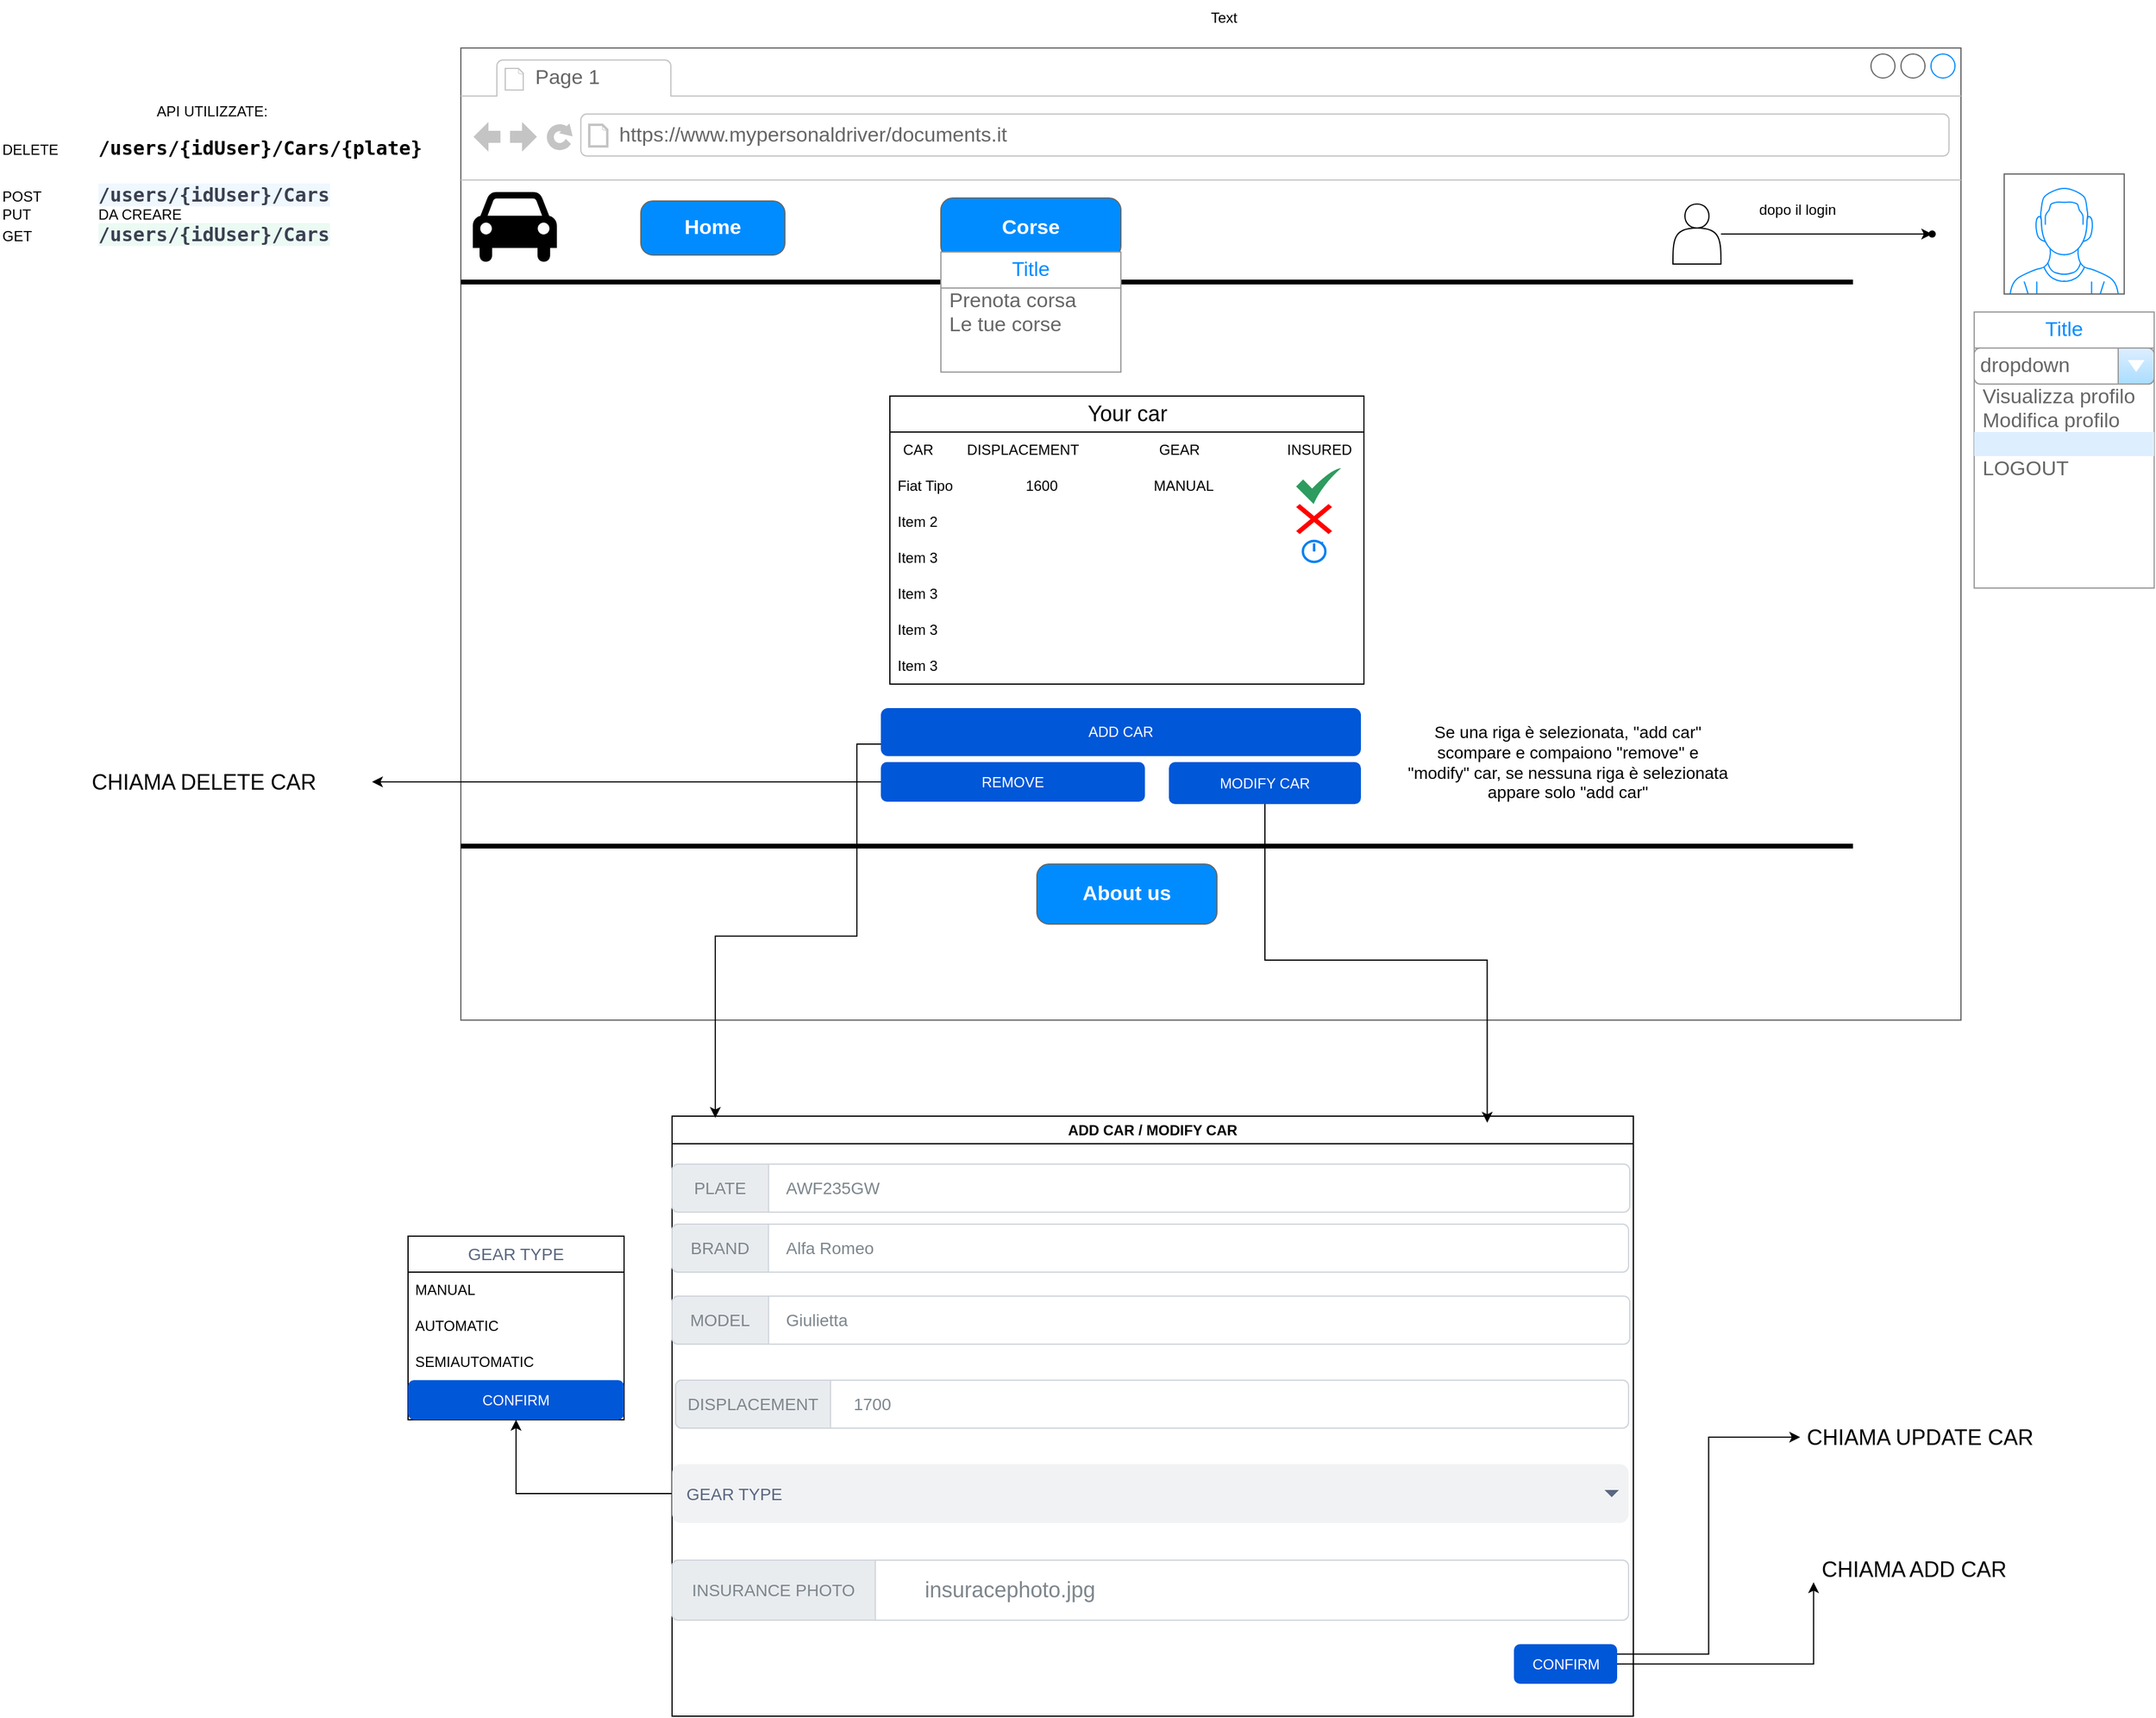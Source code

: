 <mxfile version="24.8.4">
  <diagram name="Pagina-1" id="rHGYhstb4V4wOYXTuVXr">
    <mxGraphModel dx="2920" dy="2144" grid="1" gridSize="10" guides="1" tooltips="1" connect="1" arrows="1" fold="1" page="1" pageScale="1" pageWidth="827" pageHeight="1169" math="0" shadow="0">
      <root>
        <mxCell id="0" />
        <mxCell id="1" parent="0" />
        <mxCell id="P8MgEs2GI8Q2anMYYOSi-1" value="" style="strokeWidth=1;shadow=0;dashed=0;align=center;html=1;shape=mxgraph.mockup.containers.browserWindow;rSize=0;strokeColor=#666666;strokeColor2=#008cff;strokeColor3=#c4c4c4;mainText=,;recursiveResize=0;movable=1;resizable=1;rotatable=1;deletable=1;editable=1;locked=0;connectable=1;" parent="1" vertex="1">
          <mxGeometry x="54" y="-10" width="1250" height="810" as="geometry" />
        </mxCell>
        <mxCell id="P8MgEs2GI8Q2anMYYOSi-2" value="Page 1" style="strokeWidth=1;shadow=0;dashed=0;align=center;html=1;shape=mxgraph.mockup.containers.anchor;fontSize=17;fontColor=#666666;align=left;whiteSpace=wrap;" parent="P8MgEs2GI8Q2anMYYOSi-1" vertex="1">
          <mxGeometry x="60" y="12" width="110" height="26" as="geometry" />
        </mxCell>
        <mxCell id="P8MgEs2GI8Q2anMYYOSi-3" value="https://www.mypersonaldriver/documents.it" style="strokeWidth=1;shadow=0;dashed=0;align=center;html=1;shape=mxgraph.mockup.containers.anchor;rSize=0;fontSize=17;fontColor=#666666;align=left;" parent="P8MgEs2GI8Q2anMYYOSi-1" vertex="1">
          <mxGeometry x="130" y="60" width="250" height="26" as="geometry" />
        </mxCell>
        <mxCell id="P8MgEs2GI8Q2anMYYOSi-4" value="" style="shape=actor;whiteSpace=wrap;html=1;" parent="P8MgEs2GI8Q2anMYYOSi-1" vertex="1">
          <mxGeometry x="1010" y="130" width="40" height="50" as="geometry" />
        </mxCell>
        <mxCell id="P8MgEs2GI8Q2anMYYOSi-5" value="dopo il login&amp;nbsp;" style="text;html=1;align=center;verticalAlign=middle;resizable=0;points=[];autosize=1;strokeColor=none;fillColor=none;" parent="P8MgEs2GI8Q2anMYYOSi-1" vertex="1">
          <mxGeometry x="1070" y="120" width="90" height="30" as="geometry" />
        </mxCell>
        <mxCell id="P8MgEs2GI8Q2anMYYOSi-6" value="" style="line;strokeWidth=4;html=1;perimeter=backbonePerimeter;points=[];outlineConnect=0;" parent="P8MgEs2GI8Q2anMYYOSi-1" vertex="1">
          <mxGeometry y="190" width="1160" height="10" as="geometry" />
        </mxCell>
        <mxCell id="P8MgEs2GI8Q2anMYYOSi-7" value="" style="shape=mxgraph.signs.transportation.car_4;html=1;pointerEvents=1;fillColor=#000000;strokeColor=none;verticalLabelPosition=bottom;verticalAlign=top;align=center;" parent="P8MgEs2GI8Q2anMYYOSi-1" vertex="1">
          <mxGeometry x="10" y="120" width="70" height="60" as="geometry" />
        </mxCell>
        <mxCell id="P8MgEs2GI8Q2anMYYOSi-8" value="Home" style="strokeWidth=1;shadow=0;dashed=0;align=center;html=1;shape=mxgraph.mockup.buttons.button;strokeColor=#666666;fontColor=#ffffff;mainText=;buttonStyle=round;fontSize=17;fontStyle=1;fillColor=#008cff;whiteSpace=wrap;" parent="P8MgEs2GI8Q2anMYYOSi-1" vertex="1">
          <mxGeometry x="150" y="127.5" width="120" height="45" as="geometry" />
        </mxCell>
        <mxCell id="P8MgEs2GI8Q2anMYYOSi-9" value="" style="line;strokeWidth=4;html=1;perimeter=backbonePerimeter;points=[];outlineConnect=0;" parent="P8MgEs2GI8Q2anMYYOSi-1" vertex="1">
          <mxGeometry y="660" width="1160" height="10" as="geometry" />
        </mxCell>
        <mxCell id="P8MgEs2GI8Q2anMYYOSi-10" value="About us" style="strokeWidth=1;shadow=0;dashed=0;align=center;html=1;shape=mxgraph.mockup.buttons.button;strokeColor=#666666;fontColor=#ffffff;mainText=;buttonStyle=round;fontSize=17;fontStyle=1;fillColor=#008cff;whiteSpace=wrap;" parent="P8MgEs2GI8Q2anMYYOSi-1" vertex="1">
          <mxGeometry x="480" y="680" width="150" height="50" as="geometry" />
        </mxCell>
        <mxCell id="P8MgEs2GI8Q2anMYYOSi-11" value="Corse" style="strokeWidth=1;shadow=0;dashed=0;align=center;html=1;shape=mxgraph.mockup.buttons.button;strokeColor=#666666;fontColor=#ffffff;mainText=;buttonStyle=round;fontSize=17;fontStyle=1;fillColor=#008cff;whiteSpace=wrap;" parent="P8MgEs2GI8Q2anMYYOSi-1" vertex="1">
          <mxGeometry x="400" y="125" width="150" height="50" as="geometry" />
        </mxCell>
        <mxCell id="P8MgEs2GI8Q2anMYYOSi-33" value="&lt;span style=&quot;font-size: 18px;&quot;&gt;Your car&lt;/span&gt;" style="swimlane;fontStyle=0;childLayout=stackLayout;horizontal=1;startSize=30;horizontalStack=0;resizeParent=1;resizeParentMax=0;resizeLast=0;collapsible=1;marginBottom=0;whiteSpace=wrap;html=1;movable=0;resizable=0;rotatable=0;deletable=0;editable=0;locked=1;connectable=0;" parent="P8MgEs2GI8Q2anMYYOSi-1" vertex="1">
          <mxGeometry x="357.5" y="290" width="395" height="240" as="geometry" />
        </mxCell>
        <mxCell id="P8MgEs2GI8Q2anMYYOSi-52" value="CAR&lt;span style=&quot;white-space: pre;&quot;&gt;&#x9;&lt;/span&gt;&lt;span style=&quot;white-space: pre;&quot;&gt;DISPLACEMENT&lt;span style=&quot;white-space: pre;&quot;&gt;&#x9;&lt;/span&gt;&lt;span style=&quot;white-space: pre;&quot;&gt;&#x9;&lt;/span&gt;&lt;span style=&quot;white-space: pre;&quot;&gt;&#x9;&lt;/span&gt;&lt;/span&gt;GEAR&lt;span style=&quot;white-space: pre;&quot;&gt;&#x9;&lt;span style=&quot;white-space: pre;&quot;&gt;&#x9;&lt;/span&gt;&lt;span style=&quot;white-space: pre;&quot;&gt;&#x9;&lt;/span&gt;&lt;/span&gt;INSURED" style="text;html=1;align=center;verticalAlign=middle;whiteSpace=wrap;rounded=0;movable=1;resizable=1;rotatable=1;deletable=1;editable=1;locked=0;connectable=1;" parent="P8MgEs2GI8Q2anMYYOSi-33" vertex="1">
          <mxGeometry y="30" width="395" height="30" as="geometry" />
        </mxCell>
        <mxCell id="P8MgEs2GI8Q2anMYYOSi-34" value="Fiat Tipo&lt;span style=&quot;white-space: pre;&quot;&gt;&#x9;&lt;/span&gt;&lt;span style=&quot;white-space: pre;&quot;&gt;&#x9;&lt;span style=&quot;white-space: pre;&quot;&gt;&#x9;&lt;/span&gt;&lt;/span&gt;1600&lt;span style=&quot;white-space: pre;&quot;&gt;&#x9;&lt;/span&gt;&lt;span style=&quot;white-space: pre;&quot;&gt;&#x9;&lt;/span&gt;&lt;span style=&quot;white-space: pre;&quot;&gt;&#x9;&lt;/span&gt;MANUAL" style="text;strokeColor=none;fillColor=none;align=left;verticalAlign=middle;spacingLeft=4;spacingRight=4;overflow=hidden;points=[[0,0.5],[1,0.5]];portConstraint=eastwest;rotatable=1;whiteSpace=wrap;html=1;movable=1;resizable=1;deletable=1;editable=1;locked=0;connectable=1;" parent="P8MgEs2GI8Q2anMYYOSi-33" vertex="1">
          <mxGeometry y="60" width="395" height="30" as="geometry" />
        </mxCell>
        <mxCell id="P8MgEs2GI8Q2anMYYOSi-35" value="Item 2" style="text;strokeColor=none;fillColor=none;align=left;verticalAlign=middle;spacingLeft=4;spacingRight=4;overflow=hidden;points=[[0,0.5],[1,0.5]];portConstraint=eastwest;rotatable=1;whiteSpace=wrap;html=1;movable=1;resizable=1;deletable=1;editable=1;locked=0;connectable=1;" parent="P8MgEs2GI8Q2anMYYOSi-33" vertex="1">
          <mxGeometry y="90" width="395" height="30" as="geometry" />
        </mxCell>
        <mxCell id="P8MgEs2GI8Q2anMYYOSi-41" value="Item 3" style="text;strokeColor=none;fillColor=none;align=left;verticalAlign=middle;spacingLeft=4;spacingRight=4;overflow=hidden;points=[[0,0.5],[1,0.5]];portConstraint=eastwest;rotatable=1;whiteSpace=wrap;html=1;movable=1;resizable=1;deletable=1;editable=1;locked=0;connectable=1;" parent="P8MgEs2GI8Q2anMYYOSi-33" vertex="1">
          <mxGeometry y="120" width="395" height="30" as="geometry" />
        </mxCell>
        <mxCell id="P8MgEs2GI8Q2anMYYOSi-42" value="Item 3" style="text;strokeColor=none;fillColor=none;align=left;verticalAlign=middle;spacingLeft=4;spacingRight=4;overflow=hidden;points=[[0,0.5],[1,0.5]];portConstraint=eastwest;rotatable=1;whiteSpace=wrap;html=1;movable=1;resizable=1;deletable=1;editable=1;locked=0;connectable=1;" parent="P8MgEs2GI8Q2anMYYOSi-33" vertex="1">
          <mxGeometry y="150" width="395" height="30" as="geometry" />
        </mxCell>
        <mxCell id="P8MgEs2GI8Q2anMYYOSi-43" value="Item 3" style="text;strokeColor=none;fillColor=none;align=left;verticalAlign=middle;spacingLeft=4;spacingRight=4;overflow=hidden;points=[[0,0.5],[1,0.5]];portConstraint=eastwest;rotatable=1;whiteSpace=wrap;html=1;movable=1;resizable=1;deletable=1;editable=1;locked=0;connectable=1;" parent="P8MgEs2GI8Q2anMYYOSi-33" vertex="1">
          <mxGeometry y="180" width="395" height="30" as="geometry" />
        </mxCell>
        <mxCell id="P8MgEs2GI8Q2anMYYOSi-44" value="Item 3" style="text;strokeColor=none;fillColor=none;align=left;verticalAlign=middle;spacingLeft=4;spacingRight=4;overflow=hidden;points=[[0,0.5],[1,0.5]];portConstraint=eastwest;rotatable=1;whiteSpace=wrap;html=1;movable=1;resizable=1;deletable=1;editable=1;locked=0;connectable=1;" parent="P8MgEs2GI8Q2anMYYOSi-33" vertex="1">
          <mxGeometry y="210" width="395" height="30" as="geometry" />
        </mxCell>
        <mxCell id="P8MgEs2GI8Q2anMYYOSi-47" value="ADD CAR" style="rounded=1;fillColor=#0057D8;strokeColor=none;html=1;whiteSpace=wrap;fontColor=#ffffff;align=center;verticalAlign=middle;fontStyle=0;fontSize=12;sketch=0;" parent="P8MgEs2GI8Q2anMYYOSi-1" vertex="1">
          <mxGeometry x="350" y="550" width="400" height="40" as="geometry" />
        </mxCell>
        <mxCell id="P8MgEs2GI8Q2anMYYOSi-48" value="MODIFY CAR" style="rounded=1;fillColor=#0057D8;strokeColor=none;html=1;whiteSpace=wrap;fontColor=#ffffff;align=center;verticalAlign=middle;fontStyle=0;fontSize=12;sketch=0;" parent="P8MgEs2GI8Q2anMYYOSi-1" vertex="1">
          <mxGeometry x="590" y="595" width="160" height="35" as="geometry" />
        </mxCell>
        <mxCell id="P8MgEs2GI8Q2anMYYOSi-53" value="" style="sketch=0;html=1;aspect=fixed;strokeColor=none;shadow=0;align=center;fillColor=#2D9C5E;verticalAlign=top;labelPosition=center;verticalLabelPosition=bottom;shape=mxgraph.gcp2.check;movable=1;resizable=1;rotatable=1;deletable=1;editable=1;locked=0;connectable=1;" parent="P8MgEs2GI8Q2anMYYOSi-1" vertex="1">
          <mxGeometry x="696" y="350" width="37.5" height="30" as="geometry" />
        </mxCell>
        <mxCell id="P8MgEs2GI8Q2anMYYOSi-54" value="" style="shape=mxgraph.mockup.markup.redX;fillColor=#ff0000;html=1;shadow=0;whiteSpace=wrap;strokeColor=none;movable=1;resizable=1;rotatable=1;deletable=1;editable=1;locked=0;connectable=1;" parent="P8MgEs2GI8Q2anMYYOSi-1" vertex="1">
          <mxGeometry x="696" y="380" width="30" height="25" as="geometry" />
        </mxCell>
        <mxCell id="P8MgEs2GI8Q2anMYYOSi-56" value="REMOVE" style="rounded=1;fillColor=#0057D8;strokeColor=none;html=1;whiteSpace=wrap;fontColor=#ffffff;align=center;verticalAlign=middle;fontStyle=0;fontSize=12;sketch=0;movable=1;resizable=1;rotatable=1;deletable=1;editable=1;locked=0;connectable=1;" parent="P8MgEs2GI8Q2anMYYOSi-1" vertex="1">
          <mxGeometry x="350" y="595" width="220" height="33" as="geometry" />
        </mxCell>
        <mxCell id="P8MgEs2GI8Q2anMYYOSi-57" style="edgeStyle=orthogonalEdgeStyle;rounded=0;orthogonalLoop=1;jettySize=auto;html=1;exitX=0.5;exitY=1;exitDx=0;exitDy=0;" parent="P8MgEs2GI8Q2anMYYOSi-1" source="P8MgEs2GI8Q2anMYYOSi-47" target="P8MgEs2GI8Q2anMYYOSi-47" edge="1">
          <mxGeometry relative="1" as="geometry" />
        </mxCell>
        <mxCell id="P8MgEs2GI8Q2anMYYOSi-112" value="" style="html=1;verticalLabelPosition=bottom;align=center;labelBackgroundColor=#ffffff;verticalAlign=top;strokeWidth=2;strokeColor=#0080F0;shadow=0;dashed=0;shape=mxgraph.ios7.icons.stopwatch;" parent="P8MgEs2GI8Q2anMYYOSi-1" vertex="1">
          <mxGeometry x="701.63" y="410" width="18.75" height="18.2" as="geometry" />
        </mxCell>
        <mxCell id="P8MgEs2GI8Q2anMYYOSi-124" value="&lt;span style=&quot;font-size: 14px;&quot;&gt;Se una riga è selezionata, &quot;add car&quot; scompare e compaiono &quot;remove&quot; e &quot;modify&quot; car, se nessuna riga è selezionata appare solo &quot;add car&quot;&lt;/span&gt;" style="text;html=1;align=center;verticalAlign=middle;whiteSpace=wrap;rounded=0;" parent="P8MgEs2GI8Q2anMYYOSi-1" vertex="1">
          <mxGeometry x="786" y="537" width="273" height="115" as="geometry" />
        </mxCell>
        <mxCell id="P8MgEs2GI8Q2anMYYOSi-17" value="" style="verticalLabelPosition=bottom;shadow=0;dashed=0;align=center;html=1;verticalAlign=top;strokeWidth=1;shape=mxgraph.mockup.containers.userMale;strokeColor=#666666;strokeColor2=#008cff;" parent="1" vertex="1">
          <mxGeometry x="1340" y="95" width="100" height="100" as="geometry" />
        </mxCell>
        <mxCell id="P8MgEs2GI8Q2anMYYOSi-18" value="" style="shape=waypoint;sketch=0;size=6;pointerEvents=1;points=[];fillColor=default;resizable=0;rotatable=0;perimeter=centerPerimeter;snapToPoint=1;" parent="1" vertex="1">
          <mxGeometry x="1270" y="135" width="20" height="20" as="geometry" />
        </mxCell>
        <mxCell id="P8MgEs2GI8Q2anMYYOSi-19" value="" style="edgeStyle=orthogonalEdgeStyle;rounded=0;orthogonalLoop=1;jettySize=auto;html=1;" parent="1" source="P8MgEs2GI8Q2anMYYOSi-4" target="P8MgEs2GI8Q2anMYYOSi-18" edge="1">
          <mxGeometry relative="1" as="geometry" />
        </mxCell>
        <mxCell id="P8MgEs2GI8Q2anMYYOSi-20" value="Title" style="swimlane;strokeColor=#999999;swimlaneFillColor=#FFFFFF;fillColor=#ffffff;fontColor=#008CFF;fontStyle=0;childLayout=stackLayout;horizontal=1;startSize=30;horizontalStack=0;resizeParent=1;resizeParentMax=0;resizeLast=0;collapsible=0;marginBottom=0;whiteSpace=wrap;html=1;fontSize=17;" parent="1" vertex="1">
          <mxGeometry x="454" y="160" width="150" height="100" as="geometry" />
        </mxCell>
        <mxCell id="P8MgEs2GI8Q2anMYYOSi-21" value="Prenota corsa" style="text;spacing=0;strokeColor=none;align=left;verticalAlign=middle;spacingLeft=7;spacingRight=10;overflow=hidden;points=[[0,0.5],[1,0.5]];portConstraint=eastwest;rotatable=0;whiteSpace=wrap;html=1;fillColor=none;fontColor=#666666;fontSize=17;" parent="P8MgEs2GI8Q2anMYYOSi-20" vertex="1">
          <mxGeometry y="30" width="150" height="20" as="geometry" />
        </mxCell>
        <mxCell id="P8MgEs2GI8Q2anMYYOSi-22" value="Le tue corse" style="text;spacing=0;strokeColor=none;align=left;verticalAlign=middle;spacingLeft=7;spacingRight=10;overflow=hidden;points=[[0,0.5],[1,0.5]];portConstraint=eastwest;rotatable=0;whiteSpace=wrap;html=1;rSize=5;fillColor=none;fontColor=#666666;fontSize=17;" parent="P8MgEs2GI8Q2anMYYOSi-20" vertex="1">
          <mxGeometry y="50" width="150" height="20" as="geometry" />
        </mxCell>
        <mxCell id="P8MgEs2GI8Q2anMYYOSi-23" value="" style="text;spacing=0;strokeColor=none;align=left;verticalAlign=middle;spacingLeft=7;spacingRight=10;overflow=hidden;points=[[0,0.5],[1,0.5]];portConstraint=eastwest;rotatable=0;whiteSpace=wrap;html=1;fillColor=none;fontColor=#666666;fontSize=17;" parent="P8MgEs2GI8Q2anMYYOSi-20" vertex="1">
          <mxGeometry y="70" width="150" height="30" as="geometry" />
        </mxCell>
        <mxCell id="P8MgEs2GI8Q2anMYYOSi-24" value="Title" style="swimlane;strokeColor=#999999;swimlaneFillColor=#FFFFFF;fillColor=#ffffff;fontColor=#008CFF;fontStyle=0;childLayout=stackLayout;horizontal=1;startSize=30;horizontalStack=0;resizeParent=1;resizeParentMax=0;resizeLast=0;collapsible=0;marginBottom=0;whiteSpace=wrap;html=1;fontSize=17;" parent="1" vertex="1">
          <mxGeometry x="1315" y="210" width="150" height="230" as="geometry" />
        </mxCell>
        <mxCell id="P8MgEs2GI8Q2anMYYOSi-25" value="dropdown" style="strokeWidth=1;shadow=0;dashed=0;align=center;html=1;shape=mxgraph.mockup.forms.comboBox;strokeColor=#999999;fillColor=#ddeeff;align=left;fillColor2=#aaddff;mainText=;fontColor=#666666;fontSize=17;spacingLeft=3;" parent="P8MgEs2GI8Q2anMYYOSi-24" vertex="1">
          <mxGeometry y="30" width="150" height="30" as="geometry" />
        </mxCell>
        <mxCell id="P8MgEs2GI8Q2anMYYOSi-26" value="Visualizza profilo" style="text;spacing=0;strokeColor=none;align=left;verticalAlign=middle;spacingLeft=7;spacingRight=10;overflow=hidden;points=[[0,0.5],[1,0.5]];portConstraint=eastwest;rotatable=0;whiteSpace=wrap;html=1;fillColor=none;fontColor=#666666;fontSize=17;" parent="P8MgEs2GI8Q2anMYYOSi-24" vertex="1">
          <mxGeometry y="60" width="150" height="20" as="geometry" />
        </mxCell>
        <mxCell id="P8MgEs2GI8Q2anMYYOSi-27" value="Modifica profilo" style="text;spacing=0;strokeColor=none;align=left;verticalAlign=middle;spacingLeft=7;spacingRight=10;overflow=hidden;points=[[0,0.5],[1,0.5]];portConstraint=eastwest;rotatable=0;whiteSpace=wrap;html=1;rSize=5;fillColor=none;fontColor=#666666;fontSize=17;" parent="P8MgEs2GI8Q2anMYYOSi-24" vertex="1">
          <mxGeometry y="80" width="150" height="20" as="geometry" />
        </mxCell>
        <mxCell id="P8MgEs2GI8Q2anMYYOSi-28" value="" style="text;spacing=0;strokeColor=none;align=left;verticalAlign=middle;spacingLeft=7;spacingRight=10;overflow=hidden;points=[[0,0.5],[1,0.5]];portConstraint=eastwest;rotatable=0;whiteSpace=wrap;html=1;rSize=5;fillColor=#DDEEFF;fontColor=#666666;fontSize=17;" parent="P8MgEs2GI8Q2anMYYOSi-24" vertex="1">
          <mxGeometry y="100" width="150" height="20" as="geometry" />
        </mxCell>
        <mxCell id="P8MgEs2GI8Q2anMYYOSi-29" value="LOGOUT" style="text;spacing=0;strokeColor=none;align=left;verticalAlign=middle;spacingLeft=7;spacingRight=10;overflow=hidden;points=[[0,0.5],[1,0.5]];portConstraint=eastwest;rotatable=0;whiteSpace=wrap;html=1;fillColor=none;fontColor=#666666;fontSize=17;" parent="P8MgEs2GI8Q2anMYYOSi-24" vertex="1">
          <mxGeometry y="120" width="150" height="20" as="geometry" />
        </mxCell>
        <mxCell id="P8MgEs2GI8Q2anMYYOSi-30" value="" style="text;spacing=0;strokeColor=none;align=left;verticalAlign=middle;spacingLeft=7;spacingRight=10;overflow=hidden;points=[[0,0.5],[1,0.5]];portConstraint=eastwest;rotatable=0;whiteSpace=wrap;html=1;fillColor=none;fontColor=#666666;fontSize=17;" parent="P8MgEs2GI8Q2anMYYOSi-24" vertex="1">
          <mxGeometry y="140" width="150" height="90" as="geometry" />
        </mxCell>
        <mxCell id="P8MgEs2GI8Q2anMYYOSi-89" value="ADD CAR / MODIFY CAR" style="swimlane;whiteSpace=wrap;html=1;" parent="1" vertex="1">
          <mxGeometry x="230" y="880" width="801" height="500" as="geometry" />
        </mxCell>
        <mxCell id="P8MgEs2GI8Q2anMYYOSi-90" value="&lt;blockquote style=&quot;margin: 0 0 0 40px; border: none; padding: 0px;&quot;&gt;Alfa Romeo&lt;/blockquote&gt;" style="html=1;shadow=0;dashed=0;shape=mxgraph.bootstrap.rrect;rSize=5;strokeColor=#CED4DA;html=1;whiteSpace=wrap;fillColor=#FFFFFF;fontColor=#7D868C;align=left;spacing=15;spacingLeft=40;fontSize=14;" parent="P8MgEs2GI8Q2anMYYOSi-89" vertex="1">
          <mxGeometry y="90" width="797" height="40" as="geometry" />
        </mxCell>
        <mxCell id="P8MgEs2GI8Q2anMYYOSi-91" value="BRAND" style="html=1;shadow=0;dashed=0;shape=mxgraph.bootstrap.leftButton;strokeColor=inherit;gradientColor=inherit;fontColor=inherit;fillColor=#E9ECEF;rSize=5;perimeter=none;whiteSpace=wrap;resizeHeight=1;fontSize=14;" parent="P8MgEs2GI8Q2anMYYOSi-90" vertex="1">
          <mxGeometry width="80.302" height="40" as="geometry" />
        </mxCell>
        <mxCell id="P8MgEs2GI8Q2anMYYOSi-95" value="&lt;span style=&quot;white-space: pre;&quot;&gt;&#x9;&lt;/span&gt;&lt;span style=&quot;white-space: pre;&quot;&gt;&#x9;&lt;/span&gt;&lt;span style=&quot;white-space: pre;&quot;&gt;&#x9;&lt;/span&gt;1700" style="html=1;shadow=0;dashed=0;shape=mxgraph.bootstrap.rrect;rSize=5;strokeColor=#CED4DA;html=1;whiteSpace=wrap;fillColor=#FFFFFF;fontColor=#7D868C;align=left;spacing=15;spacingLeft=40;fontSize=14;" parent="P8MgEs2GI8Q2anMYYOSi-89" vertex="1">
          <mxGeometry x="3" y="220" width="794" height="40" as="geometry" />
        </mxCell>
        <mxCell id="P8MgEs2GI8Q2anMYYOSi-96" value="DISPLACEMENT" style="html=1;shadow=0;dashed=0;shape=mxgraph.bootstrap.leftButton;strokeColor=inherit;gradientColor=inherit;fontColor=inherit;fillColor=#E9ECEF;rSize=5;perimeter=none;whiteSpace=wrap;resizeHeight=1;fontSize=14;" parent="P8MgEs2GI8Q2anMYYOSi-95" vertex="1">
          <mxGeometry width="129.025" height="40" as="geometry" />
        </mxCell>
        <mxCell id="P8MgEs2GI8Q2anMYYOSi-100" value="&lt;span style=&quot;white-space: pre;&quot;&gt;&#x9;&lt;/span&gt;&lt;span style=&quot;white-space: pre;&quot;&gt;&#x9;&lt;/span&gt;&lt;span style=&quot;white-space: pre;&quot;&gt;&#x9;&lt;/span&gt;&lt;span style=&quot;white-space: pre;&quot;&gt;&#x9;&lt;/span&gt;&lt;span style=&quot;white-space: pre;&quot;&gt;&#x9;&lt;/span&gt;&lt;font style=&quot;font-size: 18px;&quot;&gt;insuracephoto.jpg&lt;/font&gt;" style="html=1;shadow=0;dashed=0;shape=mxgraph.bootstrap.rrect;rSize=5;strokeColor=#CED4DA;html=1;whiteSpace=wrap;fillColor=#FFFFFF;fontColor=#7D868C;align=left;spacing=15;spacingLeft=40;fontSize=14;" parent="P8MgEs2GI8Q2anMYYOSi-89" vertex="1">
          <mxGeometry y="370" width="797" height="50" as="geometry" />
        </mxCell>
        <mxCell id="P8MgEs2GI8Q2anMYYOSi-101" value="INSURANCE PHOTO" style="html=1;shadow=0;dashed=0;shape=mxgraph.bootstrap.leftButton;strokeColor=inherit;gradientColor=inherit;fontColor=inherit;fillColor=#E9ECEF;rSize=5;perimeter=none;whiteSpace=wrap;resizeHeight=1;fontSize=14;" parent="P8MgEs2GI8Q2anMYYOSi-100" vertex="1">
          <mxGeometry width="169.362" height="50" as="geometry" />
        </mxCell>
        <mxCell id="P8MgEs2GI8Q2anMYYOSi-108" value="" style="shape=image;html=1;verticalAlign=top;verticalLabelPosition=bottom;labelBackgroundColor=#ffffff;imageAspect=0;aspect=fixed;image=https://cdn1.iconfinder.com/data/icons/unicons-line-vol-6/24/upload-128.png" parent="P8MgEs2GI8Q2anMYYOSi-100" vertex="1">
          <mxGeometry x="743.202" y="5.833" width="30.552" height="30.552" as="geometry" />
        </mxCell>
        <mxCell id="P8MgEs2GI8Q2anMYYOSi-104" value="&lt;blockquote style=&quot;margin: 0 0 0 40px; border: none; padding: 0px;&quot;&gt;Giulietta&lt;/blockquote&gt;" style="html=1;shadow=0;dashed=0;shape=mxgraph.bootstrap.rrect;rSize=5;strokeColor=#CED4DA;html=1;whiteSpace=wrap;fillColor=#FFFFFF;fontColor=#7D868C;align=left;spacing=15;spacingLeft=40;fontSize=14;" parent="P8MgEs2GI8Q2anMYYOSi-89" vertex="1">
          <mxGeometry y="150" width="798" height="40" as="geometry" />
        </mxCell>
        <mxCell id="P8MgEs2GI8Q2anMYYOSi-105" value="MODEL" style="html=1;shadow=0;dashed=0;shape=mxgraph.bootstrap.leftButton;strokeColor=inherit;gradientColor=inherit;fontColor=inherit;fillColor=#E9ECEF;rSize=5;perimeter=none;whiteSpace=wrap;resizeHeight=1;fontSize=14;" parent="P8MgEs2GI8Q2anMYYOSi-104" vertex="1">
          <mxGeometry width="80.403" height="40" as="geometry" />
        </mxCell>
        <mxCell id="P8MgEs2GI8Q2anMYYOSi-106" value="&lt;span style=&quot;font-size: 14px;&quot;&gt;GEAR TYPE&lt;/span&gt;" style="rounded=1;fillColor=#F1F2F4;strokeColor=none;html=1;whiteSpace=wrap;fontColor=#596780;align=left;fontSize=12;spacingLeft=10;sketch=0;" parent="P8MgEs2GI8Q2anMYYOSi-89" vertex="1">
          <mxGeometry y="290" width="797" height="49" as="geometry" />
        </mxCell>
        <mxCell id="P8MgEs2GI8Q2anMYYOSi-107" value="" style="shape=triangle;direction=south;fillColor=#596780;strokeColor=none;html=1;sketch=0;" parent="P8MgEs2GI8Q2anMYYOSi-106" vertex="1">
          <mxGeometry x="1" y="0.5" width="12" height="6" relative="1" as="geometry">
            <mxPoint x="-20" y="-3" as="offset" />
          </mxGeometry>
        </mxCell>
        <mxCell id="P8MgEs2GI8Q2anMYYOSi-109" value="&lt;blockquote style=&quot;margin: 0 0 0 40px; border: none; padding: 0px;&quot;&gt;AWF235GW&lt;/blockquote&gt;" style="html=1;shadow=0;dashed=0;shape=mxgraph.bootstrap.rrect;rSize=5;strokeColor=#CED4DA;html=1;whiteSpace=wrap;fillColor=#FFFFFF;fontColor=#7D868C;align=left;spacing=15;spacingLeft=40;fontSize=14;" parent="P8MgEs2GI8Q2anMYYOSi-89" vertex="1">
          <mxGeometry y="40" width="798" height="40" as="geometry" />
        </mxCell>
        <mxCell id="P8MgEs2GI8Q2anMYYOSi-110" value="PLATE" style="html=1;shadow=0;dashed=0;shape=mxgraph.bootstrap.leftButton;strokeColor=inherit;gradientColor=inherit;fontColor=inherit;fillColor=#E9ECEF;rSize=5;perimeter=none;whiteSpace=wrap;resizeHeight=1;fontSize=14;" parent="P8MgEs2GI8Q2anMYYOSi-109" vertex="1">
          <mxGeometry width="80.403" height="40" as="geometry" />
        </mxCell>
        <mxCell id="P8MgEs2GI8Q2anMYYOSi-103" value="CONFIRM" style="rounded=1;fillColor=#0057D8;strokeColor=none;html=1;whiteSpace=wrap;fontColor=#ffffff;align=center;verticalAlign=middle;fontStyle=0;fontSize=12;sketch=0;movable=1;resizable=1;rotatable=1;deletable=1;editable=1;locked=0;connectable=1;" parent="P8MgEs2GI8Q2anMYYOSi-89" vertex="1">
          <mxGeometry x="701.5" y="440" width="86" height="33" as="geometry" />
        </mxCell>
        <mxCell id="P8MgEs2GI8Q2anMYYOSi-87" style="edgeStyle=orthogonalEdgeStyle;rounded=0;orthogonalLoop=1;jettySize=auto;html=1;entryX=0.045;entryY=0.003;entryDx=0;entryDy=0;entryPerimeter=0;exitX=0;exitY=0.75;exitDx=0;exitDy=0;" parent="1" source="P8MgEs2GI8Q2anMYYOSi-47" target="P8MgEs2GI8Q2anMYYOSi-89" edge="1">
          <mxGeometry relative="1" as="geometry">
            <mxPoint x="210" y="870" as="targetPoint" />
          </mxGeometry>
        </mxCell>
        <mxCell id="P8MgEs2GI8Q2anMYYOSi-115" style="edgeStyle=orthogonalEdgeStyle;rounded=0;orthogonalLoop=1;jettySize=auto;html=1;entryX=0.848;entryY=0.011;entryDx=0;entryDy=0;entryPerimeter=0;" parent="1" source="P8MgEs2GI8Q2anMYYOSi-48" target="P8MgEs2GI8Q2anMYYOSi-89" edge="1">
          <mxGeometry relative="1" as="geometry" />
        </mxCell>
        <mxCell id="P8MgEs2GI8Q2anMYYOSi-117" value="Text" style="text;html=1;align=center;verticalAlign=middle;whiteSpace=wrap;rounded=0;" parent="1" vertex="1">
          <mxGeometry x="660" y="-50" width="60" height="30" as="geometry" />
        </mxCell>
        <mxCell id="P8MgEs2GI8Q2anMYYOSi-119" value="&lt;font style=&quot;font-size: 18px;&quot;&gt;CHIAMA UPDATE CAR&lt;/font&gt;" style="text;html=1;align=center;verticalAlign=middle;whiteSpace=wrap;rounded=0;" parent="1" vertex="1">
          <mxGeometry x="1170" y="1100" width="200" height="95" as="geometry" />
        </mxCell>
        <mxCell id="P8MgEs2GI8Q2anMYYOSi-120" value="&lt;font style=&quot;font-size: 18px;&quot;&gt;CHIAMA DELETE CAR&lt;/font&gt;" style="text;html=1;align=center;verticalAlign=middle;whiteSpace=wrap;rounded=0;" parent="1" vertex="1">
          <mxGeometry x="-300" y="554" width="280" height="95" as="geometry" />
        </mxCell>
        <mxCell id="P8MgEs2GI8Q2anMYYOSi-121" style="edgeStyle=orthogonalEdgeStyle;rounded=0;orthogonalLoop=1;jettySize=auto;html=1;" parent="1" source="P8MgEs2GI8Q2anMYYOSi-56" target="P8MgEs2GI8Q2anMYYOSi-120" edge="1">
          <mxGeometry relative="1" as="geometry" />
        </mxCell>
        <mxCell id="P8MgEs2GI8Q2anMYYOSi-118" style="edgeStyle=orthogonalEdgeStyle;rounded=0;orthogonalLoop=1;jettySize=auto;html=1;entryX=0;entryY=0.5;entryDx=0;entryDy=0;exitX=1;exitY=0.25;exitDx=0;exitDy=0;" parent="1" source="P8MgEs2GI8Q2anMYYOSi-103" target="P8MgEs2GI8Q2anMYYOSi-119" edge="1">
          <mxGeometry relative="1" as="geometry">
            <mxPoint x="1280" y="597.5" as="targetPoint" />
          </mxGeometry>
        </mxCell>
        <mxCell id="P8MgEs2GI8Q2anMYYOSi-123" value="&lt;font style=&quot;font-size: 18px;&quot;&gt;CHIAMA ADD CAR&lt;/font&gt;" style="text;html=1;align=center;verticalAlign=middle;whiteSpace=wrap;rounded=0;" parent="1" vertex="1">
          <mxGeometry x="1180" y="1210" width="170" height="95" as="geometry" />
        </mxCell>
        <mxCell id="P8MgEs2GI8Q2anMYYOSi-122" style="edgeStyle=orthogonalEdgeStyle;rounded=0;orthogonalLoop=1;jettySize=auto;html=1;entryX=0.007;entryY=0.615;entryDx=0;entryDy=0;entryPerimeter=0;" parent="1" source="P8MgEs2GI8Q2anMYYOSi-103" target="P8MgEs2GI8Q2anMYYOSi-123" edge="1">
          <mxGeometry relative="1" as="geometry">
            <mxPoint x="1210" y="1336.5" as="targetPoint" />
          </mxGeometry>
        </mxCell>
        <mxCell id="P8MgEs2GI8Q2anMYYOSi-126" value="&lt;span style=&quot;color: rgb(89, 103, 128); font-size: 14px; text-align: left;&quot;&gt;GEAR TYPE&lt;/span&gt;" style="swimlane;fontStyle=0;childLayout=stackLayout;horizontal=1;startSize=30;horizontalStack=0;resizeParent=1;resizeParentMax=0;resizeLast=0;collapsible=1;marginBottom=0;whiteSpace=wrap;html=1;" parent="1" vertex="1">
          <mxGeometry x="10" y="980" width="180" height="153" as="geometry" />
        </mxCell>
        <mxCell id="P8MgEs2GI8Q2anMYYOSi-127" value="MANUAL" style="text;strokeColor=none;fillColor=none;align=left;verticalAlign=middle;spacingLeft=4;spacingRight=4;overflow=hidden;points=[[0,0.5],[1,0.5]];portConstraint=eastwest;rotatable=0;whiteSpace=wrap;html=1;" parent="P8MgEs2GI8Q2anMYYOSi-126" vertex="1">
          <mxGeometry y="30" width="180" height="30" as="geometry" />
        </mxCell>
        <mxCell id="P8MgEs2GI8Q2anMYYOSi-128" value="AUTOMATIC" style="text;strokeColor=none;fillColor=none;align=left;verticalAlign=middle;spacingLeft=4;spacingRight=4;overflow=hidden;points=[[0,0.5],[1,0.5]];portConstraint=eastwest;rotatable=0;whiteSpace=wrap;html=1;" parent="P8MgEs2GI8Q2anMYYOSi-126" vertex="1">
          <mxGeometry y="60" width="180" height="30" as="geometry" />
        </mxCell>
        <mxCell id="P8MgEs2GI8Q2anMYYOSi-129" value="SEMIAUTOMATIC" style="text;strokeColor=none;fillColor=none;align=left;verticalAlign=middle;spacingLeft=4;spacingRight=4;overflow=hidden;points=[[0,0.5],[1,0.5]];portConstraint=eastwest;rotatable=0;whiteSpace=wrap;html=1;" parent="P8MgEs2GI8Q2anMYYOSi-126" vertex="1">
          <mxGeometry y="90" width="180" height="30" as="geometry" />
        </mxCell>
        <mxCell id="P8MgEs2GI8Q2anMYYOSi-132" value="CONFIRM" style="rounded=1;fillColor=#0057D8;strokeColor=none;html=1;whiteSpace=wrap;fontColor=#ffffff;align=center;verticalAlign=middle;fontStyle=0;fontSize=12;sketch=0;movable=1;resizable=1;rotatable=1;deletable=1;editable=1;locked=0;connectable=1;" parent="P8MgEs2GI8Q2anMYYOSi-126" vertex="1">
          <mxGeometry y="120" width="180" height="33" as="geometry" />
        </mxCell>
        <mxCell id="P8MgEs2GI8Q2anMYYOSi-130" style="edgeStyle=orthogonalEdgeStyle;rounded=0;orthogonalLoop=1;jettySize=auto;html=1;entryX=0.5;entryY=1;entryDx=0;entryDy=0;" parent="1" source="P8MgEs2GI8Q2anMYYOSi-106" target="P8MgEs2GI8Q2anMYYOSi-132" edge="1">
          <mxGeometry relative="1" as="geometry">
            <mxPoint x="80" y="1100" as="targetPoint" />
          </mxGeometry>
        </mxCell>
        <mxCell id="ZHltq7mhrdgqnQHBilEX-1" value="&lt;div style=&quot;text-align: center;&quot;&gt;&lt;span style=&quot;background-color: initial;&quot;&gt;API UTILIZZATE:&lt;/span&gt;&lt;/div&gt;&lt;div&gt;&lt;br&gt;&lt;div&gt;DELETE&lt;span style=&quot;white-space: pre;&quot;&gt;&#x9;&lt;/span&gt;&lt;span style=&quot;white-space: pre;&quot;&gt;&#x9;&lt;/span&gt;&lt;a style=&quot;color: inherit; font-family: monospace; font-size: 16px; font-weight: 600; box-sizing: border-box; background-color: transparent; cursor: pointer; text-decoration: inherit; display: inline !important;&quot; class=&quot;nostyle&quot;&gt;&lt;span style=&quot;box-sizing: border-box;&quot;&gt;/users&lt;wbr style=&quot;box-sizing: border-box;&quot;&gt;/{idUser}&lt;wbr style=&quot;box-sizing: border-box;&quot;&gt;/Cars&lt;wbr style=&quot;box-sizing: border-box;&quot;&gt;/{plate}&lt;/span&gt;&lt;/a&gt;&lt;/div&gt;&lt;div&gt;&lt;div style=&quot;&quot;&gt;&lt;font face=&quot;monospace&quot;&gt;&lt;span style=&quot;font-size: 16px;&quot;&gt;&lt;b&gt;&lt;br&gt;&lt;/b&gt;&lt;/span&gt;&lt;/font&gt;&lt;/div&gt;POST&amp;nbsp;&lt;span style=&quot;white-space: pre;&quot;&gt;&#x9;&lt;/span&gt;&lt;span style=&quot;white-space: pre;&quot;&gt;&#x9;&lt;/span&gt;&lt;a style=&quot;box-sizing: border-box; background-color: rgba(97, 175, 254, 0.1); display: inline; color: rgb(59, 65, 81); cursor: pointer; text-decoration-line: inherit; font-family: monospace; font-size: 16px; font-weight: 600;&quot; class=&quot;nostyle&quot;&gt;&lt;span style=&quot;box-sizing: border-box;&quot;&gt;/users&lt;wbr style=&quot;box-sizing: border-box;&quot;&gt;/{idUser}&lt;wbr style=&quot;box-sizing: border-box;&quot;&gt;/Cars&lt;/span&gt;&lt;/a&gt;&lt;br&gt;PUT&lt;span style=&quot;white-space: pre;&quot;&gt;&#x9;&lt;/span&gt;&lt;span style=&quot;white-space: pre;&quot;&gt;&#x9;&lt;/span&gt;&lt;span style=&quot;white-space: pre;&quot;&gt;&#x9;&lt;/span&gt;DA CREARE&lt;br&gt;GET&lt;span style=&quot;white-space: pre;&quot;&gt;&#x9;&lt;/span&gt;&lt;span style=&quot;white-space: pre;&quot;&gt;&#x9;&lt;span style=&quot;white-space: pre;&quot;&gt;&#x9;&lt;/span&gt;&lt;/span&gt;&lt;a style=&quot;box-sizing: border-box; background-color: rgba(73, 204, 144, 0.1); display: inline; color: rgb(59, 65, 81); cursor: pointer; text-decoration-line: inherit; font-family: monospace; font-size: 16px; font-weight: 600;&quot; class=&quot;nostyle&quot;&gt;&lt;span style=&quot;box-sizing: border-box;&quot;&gt;/users&lt;wbr style=&quot;box-sizing: border-box;&quot;&gt;/{idUser}&lt;wbr style=&quot;box-sizing: border-box;&quot;&gt;/Cars&lt;/span&gt;&lt;/a&gt;&lt;/div&gt;&lt;/div&gt;" style="text;html=1;align=left;verticalAlign=middle;whiteSpace=wrap;rounded=0;" vertex="1" parent="1">
          <mxGeometry x="-330" width="359" height="190" as="geometry" />
        </mxCell>
      </root>
    </mxGraphModel>
  </diagram>
</mxfile>
